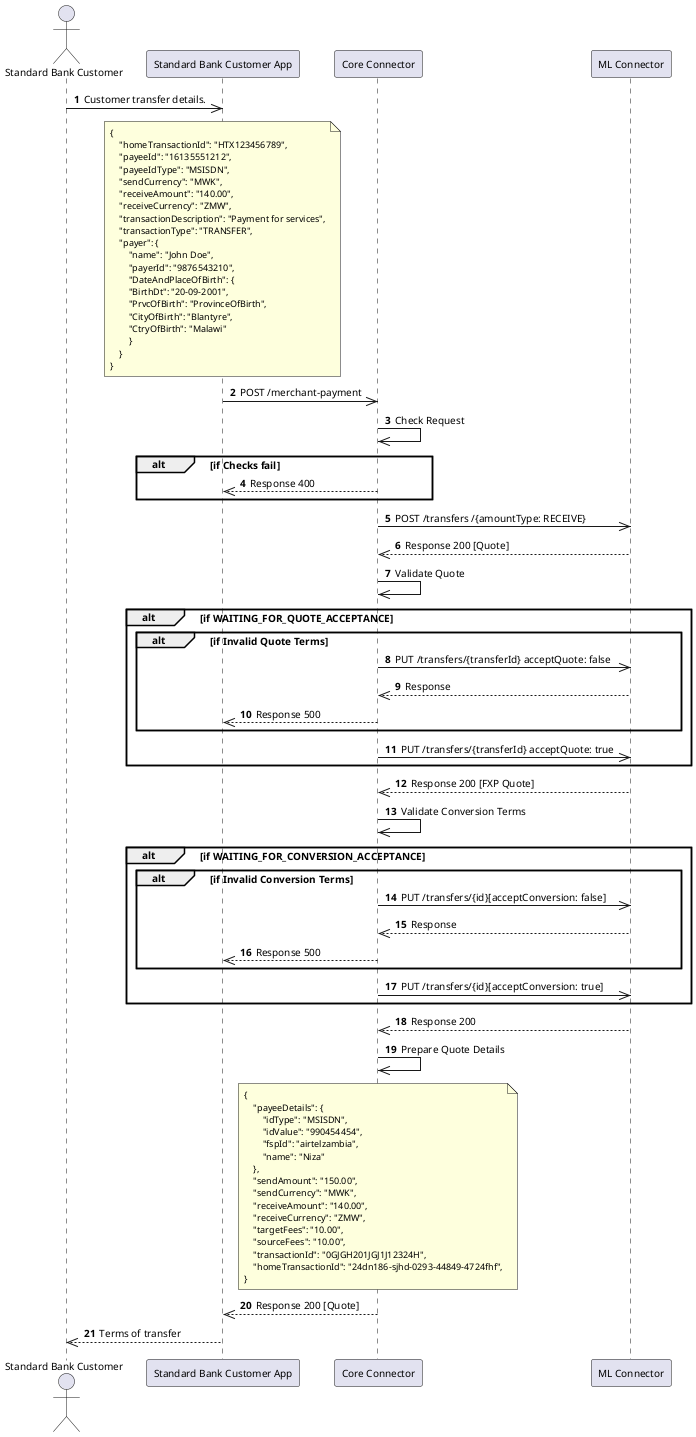 @startuml name="initiate-transfer"

skinparam defaultFontSize 10
skinparam NoteFontSize 9
skinparam NoteFontName "Courier New"  ' Monospace font
skinparam wrapWidth 50                ' Set the width of the note

autonumber

actor "Standard Bank Customer" as Customer
participant "Standard Bank Customer App" as App
participant "Core Connector" as Core
participant "ML Connector" as ML

Customer ->> App: Customer transfer details.


note over App
{
    "homeTransactionId": "HTX123456789",
    "payeeId": "16135551212",
    "payeeIdType": "MSISDN",
    "sendCurrency": "MWK",
    "receiveAmount": "140.00",
    "receiveCurrency": "ZMW",
    "transactionDescription": "Payment for services",
    "transactionType": "TRANSFER",
    "payer": {
        "name": "John Doe",
        "payerId": "9876543210",
        "DateAndPlaceOfBirth": {
        "BirthDt": "20-09-2001",
        "PrvcOfBirth": "ProvinceOfBirth",
        "CityOfBirth": "Blantyre",
        "CtryOfBirth": "Malawi"
        }
    }
}
end note
App ->> Core: POST /merchant-payment


Core ->> Core: Check Request

alt if Checks fail
    Core -->> App: Response 400
end



Core ->> ML: POST /transfers /{amountType: RECEIVE} 
ML -->> Core: Response 200 [Quote]
Core ->> Core: Validate Quote

alt if WAITING_FOR_QUOTE_ACCEPTANCE

    alt if Invalid Quote Terms
        Core ->> ML: PUT /transfers/{transferId} acceptQuote: false
        ML -->> Core: Response 
        Core -->> App: Response 500
    end

    Core ->> ML: PUT /transfers/{transferId} acceptQuote: true
end


ML -->> Core: Response 200 [FXP Quote]
Core ->> Core: Validate Conversion Terms


alt if WAITING_FOR_CONVERSION_ACCEPTANCE
    alt if Invalid Conversion Terms
        Core ->> ML: PUT /transfers/{id}[acceptConversion: false]
        ML -->> Core: Response 
        Core -->> App: Response 500
    end

    Core ->> ML: PUT /transfers/{id}[acceptConversion: true]
end

ML -->> Core: Response 200
Core ->> Core: Prepare Quote Details

note over Core
{
    "payeeDetails": {
        "idType": "MSISDN",
        "idValue": "990454454",
        "fspId": "airtelzambia",
        "name": "Niza"
    },
    "sendAmount": "150.00",
    "sendCurrency": "MWK",
    "receiveAmount": "140.00",
    "receiveCurrency": "ZMW",
    "targetFees": "10.00",
    "sourceFees": "10.00",
    "transactionId": "0GJGH201JGJ1J12324H",
    "homeTransactionId": "24dn186-sjhd-0293-44849-4724fhf",
}
end note
Core -->> App: Response 200 [Quote]

App -->> Customer: Terms of transfer

@enduml
